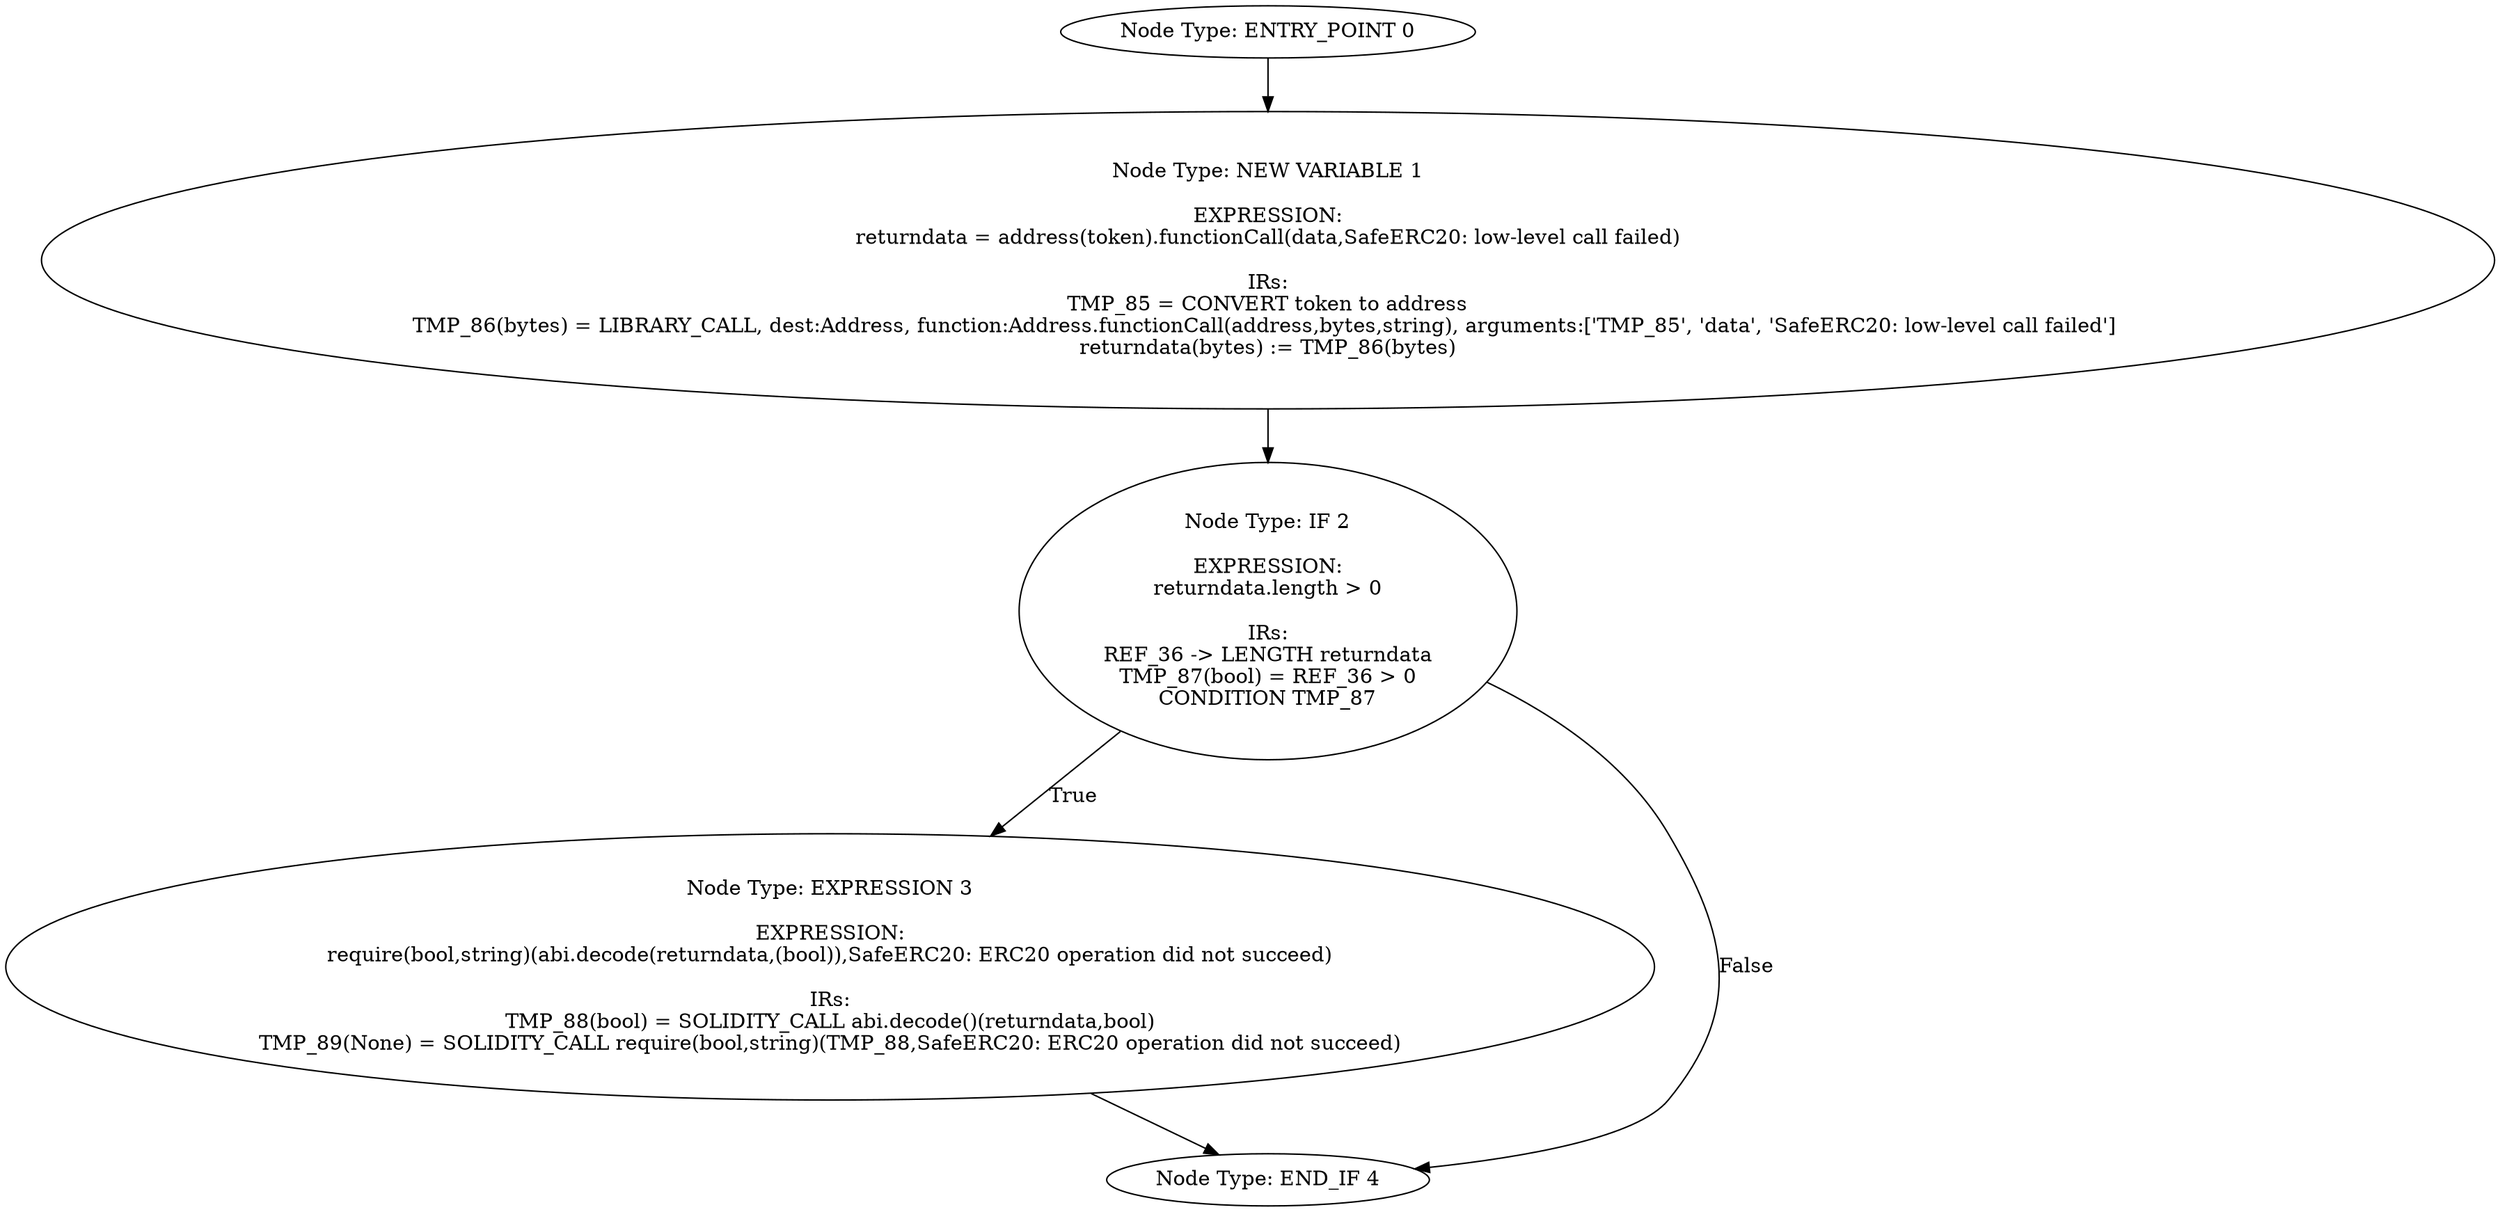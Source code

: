 digraph{
0[label="Node Type: ENTRY_POINT 0
"];
0->1;
1[label="Node Type: NEW VARIABLE 1

EXPRESSION:
returndata = address(token).functionCall(data,SafeERC20: low-level call failed)

IRs:
TMP_85 = CONVERT token to address
TMP_86(bytes) = LIBRARY_CALL, dest:Address, function:Address.functionCall(address,bytes,string), arguments:['TMP_85', 'data', 'SafeERC20: low-level call failed'] 
returndata(bytes) := TMP_86(bytes)"];
1->2;
2[label="Node Type: IF 2

EXPRESSION:
returndata.length > 0

IRs:
REF_36 -> LENGTH returndata
TMP_87(bool) = REF_36 > 0
CONDITION TMP_87"];
2->3[label="True"];
2->4[label="False"];
3[label="Node Type: EXPRESSION 3

EXPRESSION:
require(bool,string)(abi.decode(returndata,(bool)),SafeERC20: ERC20 operation did not succeed)

IRs:
TMP_88(bool) = SOLIDITY_CALL abi.decode()(returndata,bool)
TMP_89(None) = SOLIDITY_CALL require(bool,string)(TMP_88,SafeERC20: ERC20 operation did not succeed)"];
3->4;
4[label="Node Type: END_IF 4
"];
}
